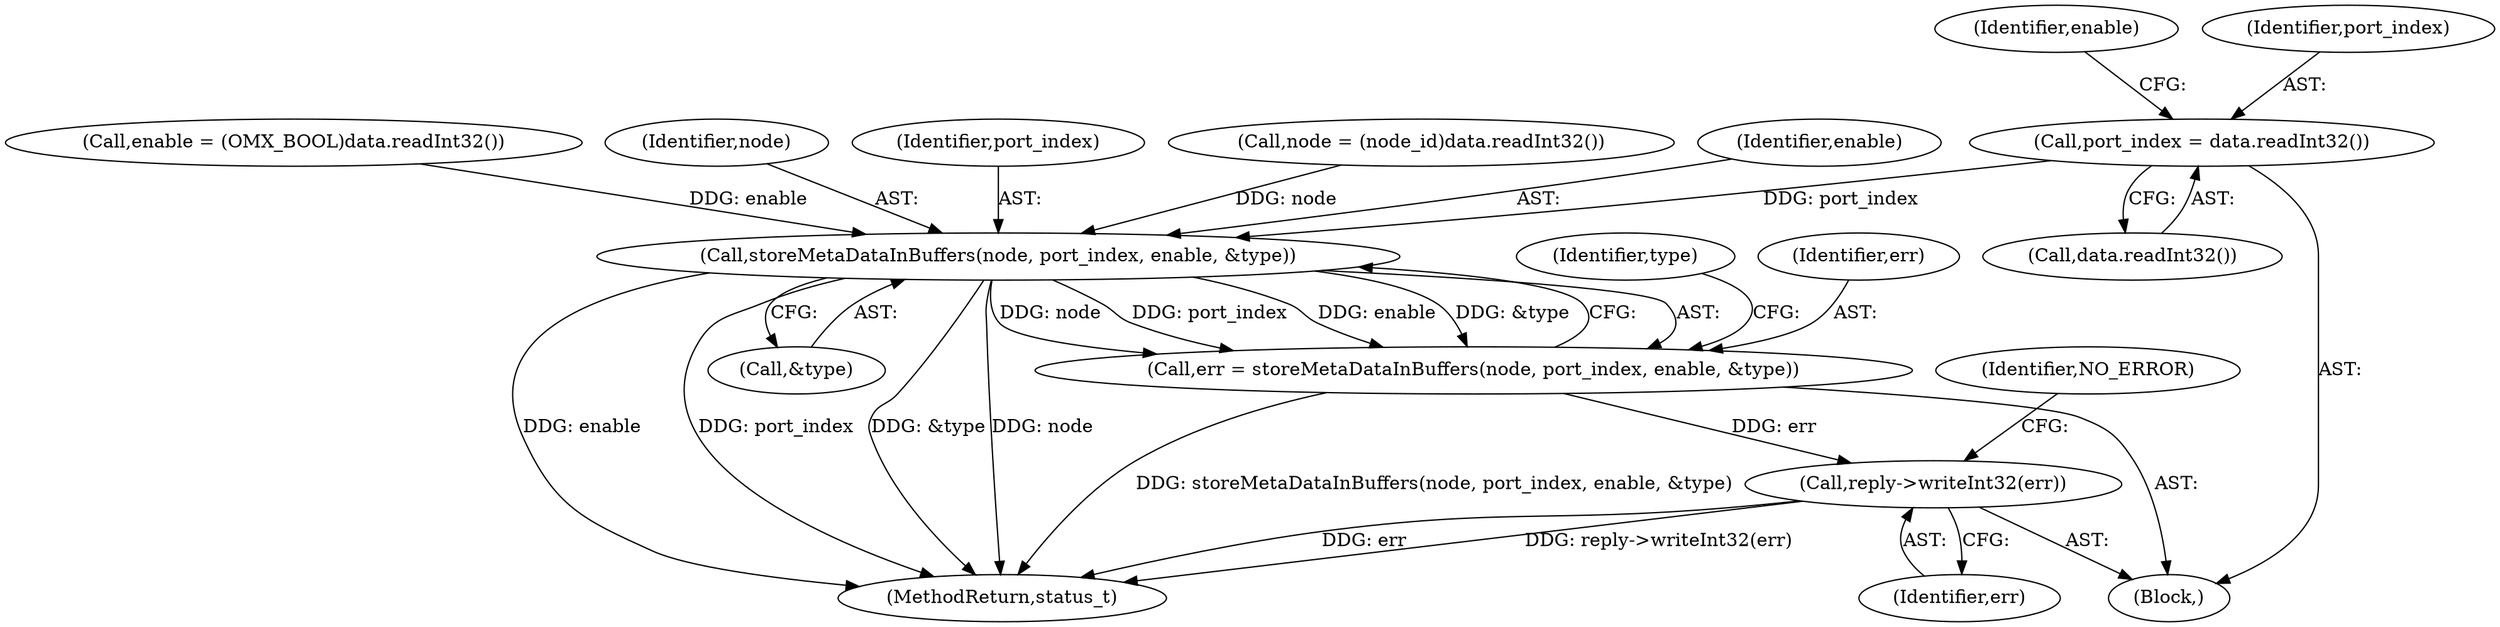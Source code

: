 digraph "0_Android_db829699d3293f254a7387894303451a91278986@API" {
"1000960" [label="(Call,port_index = data.readInt32())"];
"1000976" [label="(Call,storeMetaDataInBuffers(node, port_index, enable, &type))"];
"1000974" [label="(Call,err = storeMetaDataInBuffers(node, port_index, enable, &type))"];
"1000984" [label="(Call,reply->writeInt32(err))"];
"1000960" [label="(Call,port_index = data.readInt32())"];
"1000983" [label="(Identifier,type)"];
"1000954" [label="(Call,node = (node_id)data.readInt32())"];
"1000985" [label="(Identifier,err)"];
"1001353" [label="(MethodReturn,status_t)"];
"1000984" [label="(Call,reply->writeInt32(err))"];
"1000979" [label="(Identifier,enable)"];
"1000964" [label="(Call,enable = (OMX_BOOL)data.readInt32())"];
"1000965" [label="(Identifier,enable)"];
"1000962" [label="(Call,data.readInt32())"];
"1000987" [label="(Identifier,NO_ERROR)"];
"1000980" [label="(Call,&type)"];
"1000977" [label="(Identifier,node)"];
"1000974" [label="(Call,err = storeMetaDataInBuffers(node, port_index, enable, &type))"];
"1000975" [label="(Identifier,err)"];
"1000978" [label="(Identifier,port_index)"];
"1000976" [label="(Call,storeMetaDataInBuffers(node, port_index, enable, &type))"];
"1000948" [label="(Block,)"];
"1000961" [label="(Identifier,port_index)"];
"1000960" -> "1000948"  [label="AST: "];
"1000960" -> "1000962"  [label="CFG: "];
"1000961" -> "1000960"  [label="AST: "];
"1000962" -> "1000960"  [label="AST: "];
"1000965" -> "1000960"  [label="CFG: "];
"1000960" -> "1000976"  [label="DDG: port_index"];
"1000976" -> "1000974"  [label="AST: "];
"1000976" -> "1000980"  [label="CFG: "];
"1000977" -> "1000976"  [label="AST: "];
"1000978" -> "1000976"  [label="AST: "];
"1000979" -> "1000976"  [label="AST: "];
"1000980" -> "1000976"  [label="AST: "];
"1000974" -> "1000976"  [label="CFG: "];
"1000976" -> "1001353"  [label="DDG: enable"];
"1000976" -> "1001353"  [label="DDG: node"];
"1000976" -> "1001353"  [label="DDG: &type"];
"1000976" -> "1001353"  [label="DDG: port_index"];
"1000976" -> "1000974"  [label="DDG: node"];
"1000976" -> "1000974"  [label="DDG: port_index"];
"1000976" -> "1000974"  [label="DDG: enable"];
"1000976" -> "1000974"  [label="DDG: &type"];
"1000954" -> "1000976"  [label="DDG: node"];
"1000964" -> "1000976"  [label="DDG: enable"];
"1000974" -> "1000948"  [label="AST: "];
"1000975" -> "1000974"  [label="AST: "];
"1000983" -> "1000974"  [label="CFG: "];
"1000974" -> "1001353"  [label="DDG: storeMetaDataInBuffers(node, port_index, enable, &type)"];
"1000974" -> "1000984"  [label="DDG: err"];
"1000984" -> "1000948"  [label="AST: "];
"1000984" -> "1000985"  [label="CFG: "];
"1000985" -> "1000984"  [label="AST: "];
"1000987" -> "1000984"  [label="CFG: "];
"1000984" -> "1001353"  [label="DDG: reply->writeInt32(err)"];
"1000984" -> "1001353"  [label="DDG: err"];
}
